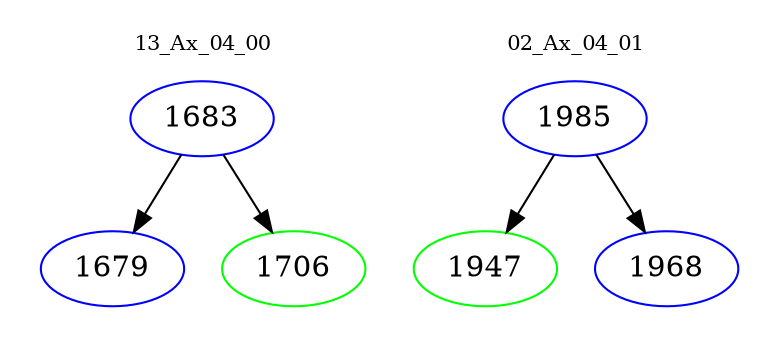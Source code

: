 digraph{
subgraph cluster_0 {
color = white
label = "13_Ax_04_00";
fontsize=10;
T0_1683 [label="1683", color="blue"]
T0_1683 -> T0_1679 [color="black"]
T0_1679 [label="1679", color="blue"]
T0_1683 -> T0_1706 [color="black"]
T0_1706 [label="1706", color="green"]
}
subgraph cluster_1 {
color = white
label = "02_Ax_04_01";
fontsize=10;
T1_1985 [label="1985", color="blue"]
T1_1985 -> T1_1947 [color="black"]
T1_1947 [label="1947", color="green"]
T1_1985 -> T1_1968 [color="black"]
T1_1968 [label="1968", color="blue"]
}
}
